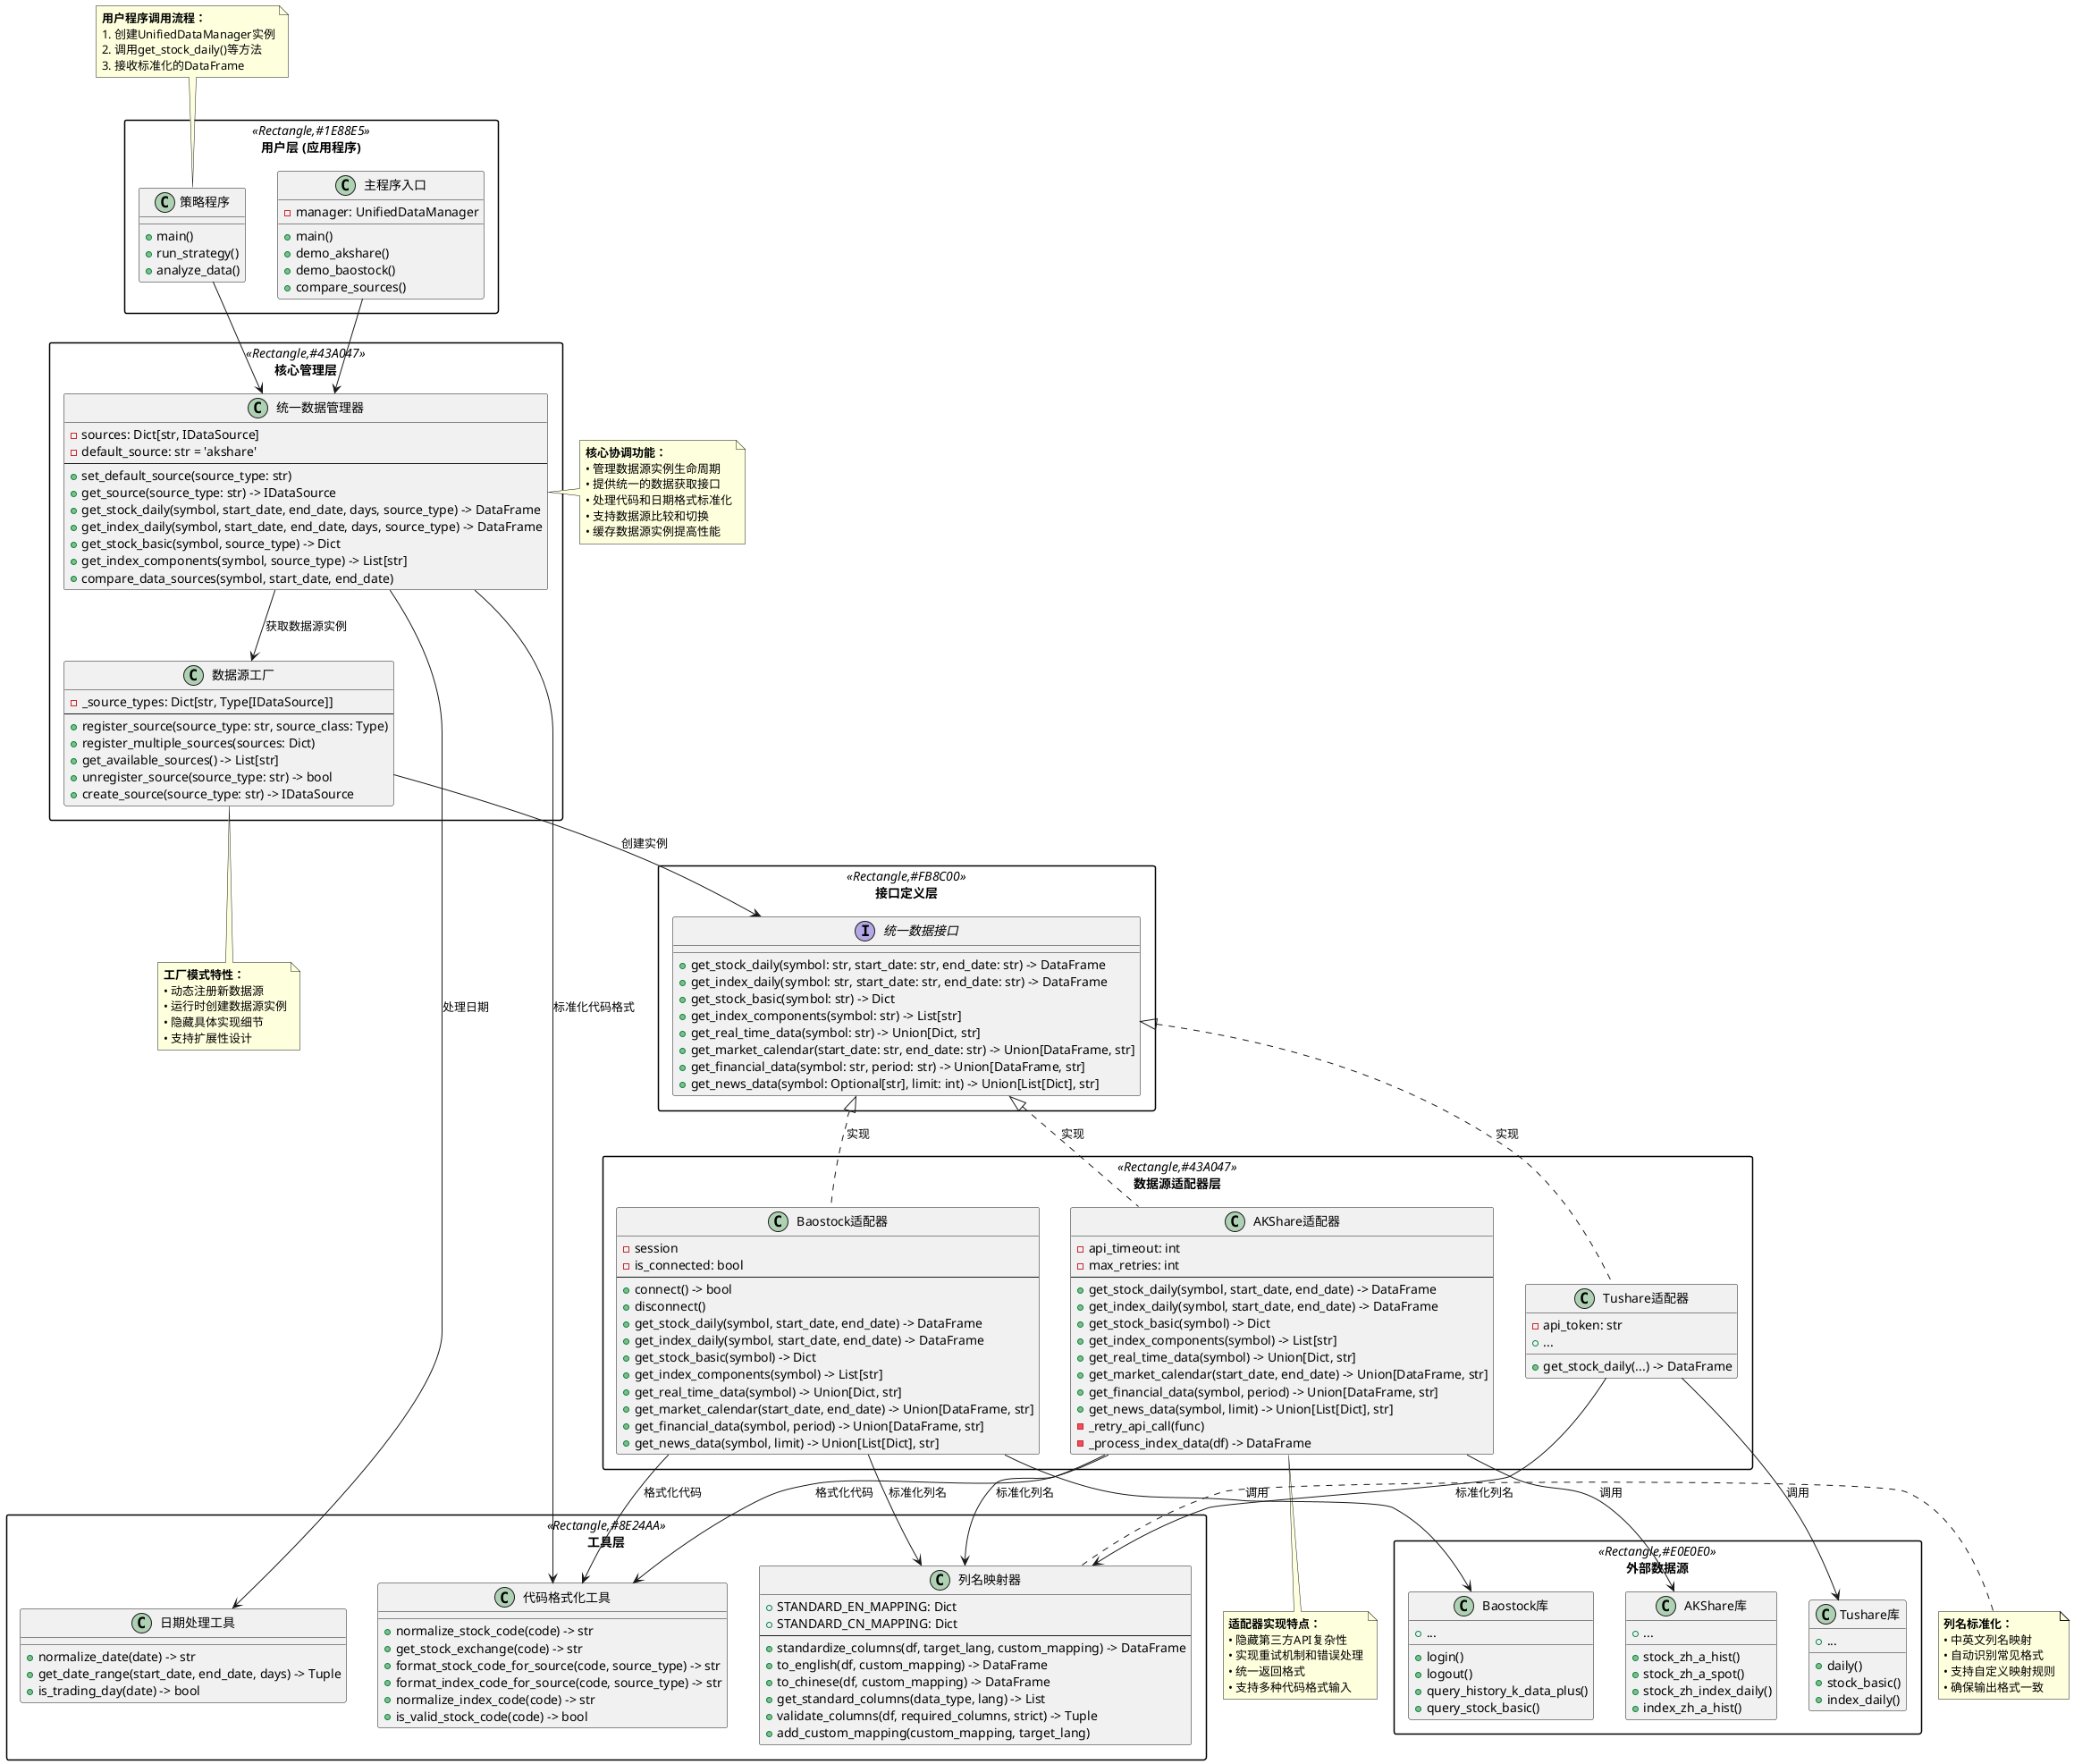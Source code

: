 @startuml MyStocks数据管理系统架构图
allowmixing
skinparam packageStyle rectangle

!define PRIMARY_COLOR #1E88E5
!define SECONDARY_COLOR #43A047
!define ACCENT_COLOR #FB8C00
!define UTIL_COLOR #8E24AA

package "用户层 (应用程序)" <<Rectangle,PRIMARY_COLOR>> {
  class "策略程序" as UserApp {
    + main()
    + run_strategy()
    + analyze_data()
  }
  
  class "主程序入口" as MainEntry {
    - manager: UnifiedDataManager
    + main()
    + demo_akshare()
    + demo_baostock()
    + compare_sources()
  }
}

package "核心管理层" <<Rectangle,SECONDARY_COLOR>> {
  class "统一数据管理器" as UnifiedDataManager {
    - sources: Dict[str, IDataSource]
    - default_source: str = 'akshare'
    --
    + set_default_source(source_type: str)
    + get_source(source_type: str) -> IDataSource
    + get_stock_daily(symbol, start_date, end_date, days, source_type) -> DataFrame
    + get_index_daily(symbol, start_date, end_date, days, source_type) -> DataFrame
    + get_stock_basic(symbol, source_type) -> Dict
    + get_index_components(symbol, source_type) -> List[str]
    + compare_data_sources(symbol, start_date, end_date)
  }
  
  class "数据源工厂" as DataSourceFactory {
    - _source_types: Dict[str, Type[IDataSource]]
    --
    + register_source(source_type: str, source_class: Type)
    + register_multiple_sources(sources: Dict)
    + get_available_sources() -> List[str]
    + unregister_source(source_type: str) -> bool
    + create_source(source_type: str) -> IDataSource
  }
}

package "接口定义层" <<Rectangle,ACCENT_COLOR>> {
  interface "统一数据接口" as IDataSource {
    + get_stock_daily(symbol: str, start_date: str, end_date: str) -> DataFrame
    + get_index_daily(symbol: str, start_date: str, end_date: str) -> DataFrame
    + get_stock_basic(symbol: str) -> Dict
    + get_index_components(symbol: str) -> List[str]
    + get_real_time_data(symbol: str) -> Union[Dict, str]
    + get_market_calendar(start_date: str, end_date: str) -> Union[DataFrame, str]
    + get_financial_data(symbol: str, period: str) -> Union[DataFrame, str]
    + get_news_data(symbol: Optional[str], limit: int) -> Union[List[Dict], str]
  }
}

package "数据源适配器层" <<Rectangle,SECONDARY_COLOR>> {
  class "AKShare适配器" as AkshareAdapter {
    - api_timeout: int
    - max_retries: int
    --
    + get_stock_daily(symbol, start_date, end_date) -> DataFrame
    + get_index_daily(symbol, start_date, end_date) -> DataFrame
    + get_stock_basic(symbol) -> Dict
    + get_index_components(symbol) -> List[str]
    + get_real_time_data(symbol) -> Union[Dict, str]
    + get_market_calendar(start_date, end_date) -> Union[DataFrame, str]
    + get_financial_data(symbol, period) -> Union[DataFrame, str]
    + get_news_data(symbol, limit) -> Union[List[Dict], str]
    - _retry_api_call(func)
    - _process_index_data(df) -> DataFrame
  }

  class "Baostock适配器" as BaostockAdapter {
    - session
    - is_connected: bool
    --
    + connect() -> bool
    + disconnect()
    + get_stock_daily(symbol, start_date, end_date) -> DataFrame
    + get_index_daily(symbol, start_date, end_date) -> DataFrame
    + get_stock_basic(symbol) -> Dict
    + get_index_components(symbol) -> List[str]
    + get_real_time_data(symbol) -> Union[Dict, str]
    + get_market_calendar(start_date, end_date) -> Union[DataFrame, str]
    + get_financial_data(symbol, period) -> Union[DataFrame, str]
    + get_news_data(symbol, limit) -> Union[List[Dict], str]
  }
  
  class "Tushare适配器" as TushareAdapter {
    - api_token: str
    + get_stock_daily(...) -> DataFrame
    + ...
  }
}

package "工具层" <<Rectangle,UTIL_COLOR>> {
  class "列名映射器" as ColumnMapper {
    + STANDARD_EN_MAPPING: Dict
    + STANDARD_CN_MAPPING: Dict
    --
    + standardize_columns(df, target_lang, custom_mapping) -> DataFrame
    + to_english(df, custom_mapping) -> DataFrame
    + to_chinese(df, custom_mapping) -> DataFrame
    + get_standard_columns(data_type, lang) -> List
    + validate_columns(df, required_columns, strict) -> Tuple
    + add_custom_mapping(custom_mapping, target_lang)
  }
  
  class "代码格式化工具" as SymbolUtils {
    + normalize_stock_code(code) -> str
    + get_stock_exchange(code) -> str
    + format_stock_code_for_source(code, source_type) -> str
    + format_index_code_for_source(code, source_type) -> str
    + normalize_index_code(code) -> str
    + is_valid_stock_code(code) -> bool
  }
  
  class "日期处理工具" as DateUtils {
    + normalize_date(date) -> str
    + get_date_range(start_date, end_date, days) -> Tuple
    + is_trading_day(date) -> bool
  }
}

package "外部数据源" <<Rectangle,#E0E0E0>> {
  class "AKShare库" as AkshareAPI {
    + stock_zh_a_hist()
    + stock_zh_a_spot()
    + stock_zh_index_daily()
    + index_zh_a_hist()
    + ...
  }
  
  class "Baostock库" as BaostockAPI {
    + login()
    + logout()
    + query_history_k_data_plus()
    + query_stock_basic()
    + ...
  }
  
  class "Tushare库" as TushareAPI {
    + daily()
    + stock_basic()
    + index_daily()
    + ...
  }
}

' 依赖关系
UserApp --> UnifiedDataManager
MainEntry --> UnifiedDataManager

UnifiedDataManager --> DataSourceFactory : 获取数据源实例
UnifiedDataManager --> SymbolUtils : 标准化代码格式
UnifiedDataManager --> DateUtils : 处理日期

DataSourceFactory --> IDataSource : 创建实例

IDataSource <|.. AkshareAdapter : 实现
IDataSource <|.. BaostockAdapter : 实现
IDataSource <|.. TushareAdapter : 实现

AkshareAdapter --> AkshareAPI : 调用
AkshareAdapter --> ColumnMapper : 标准化列名
AkshareAdapter --> SymbolUtils : 格式化代码

BaostockAdapter --> BaostockAPI : 调用
BaostockAdapter --> ColumnMapper : 标准化列名
BaostockAdapter --> SymbolUtils : 格式化代码

TushareAdapter --> TushareAPI : 调用
TushareAdapter --> ColumnMapper : 标准化列名

' 数据流注释
note top of UserApp
  <b>用户程序调用流程：</b>
  1. 创建UnifiedDataManager实例
  2. 调用get_stock_daily()等方法
  3. 接收标准化的DataFrame
end note

note right of UnifiedDataManager
  <b>核心协调功能：</b>
  • 管理数据源实例生命周期
  • 提供统一的数据获取接口
  • 处理代码和日期格式标准化
  • 支持数据源比较和切换
  • 缓存数据源实例提高性能
end note

note bottom of DataSourceFactory
  <b>工厂模式特性：</b>
  • 动态注册新数据源
  • 运行时创建数据源实例
  • 隐藏具体实现细节
  • 支持扩展性设计
end note

note left of ColumnMapper
  <b>列名标准化：</b>
  • 中英文列名映射
  • 自动识别常见格式
  • 支持自定义映射规则
  • 确保输出格式一致
end note

note bottom of AkshareAdapter
  <b>适配器实现特点：</b>
  • 隐藏第三方API复杂性
  • 实现重试机制和错误处理
  • 统一返回格式
  • 支持多种代码格式输入
end note

@enduml